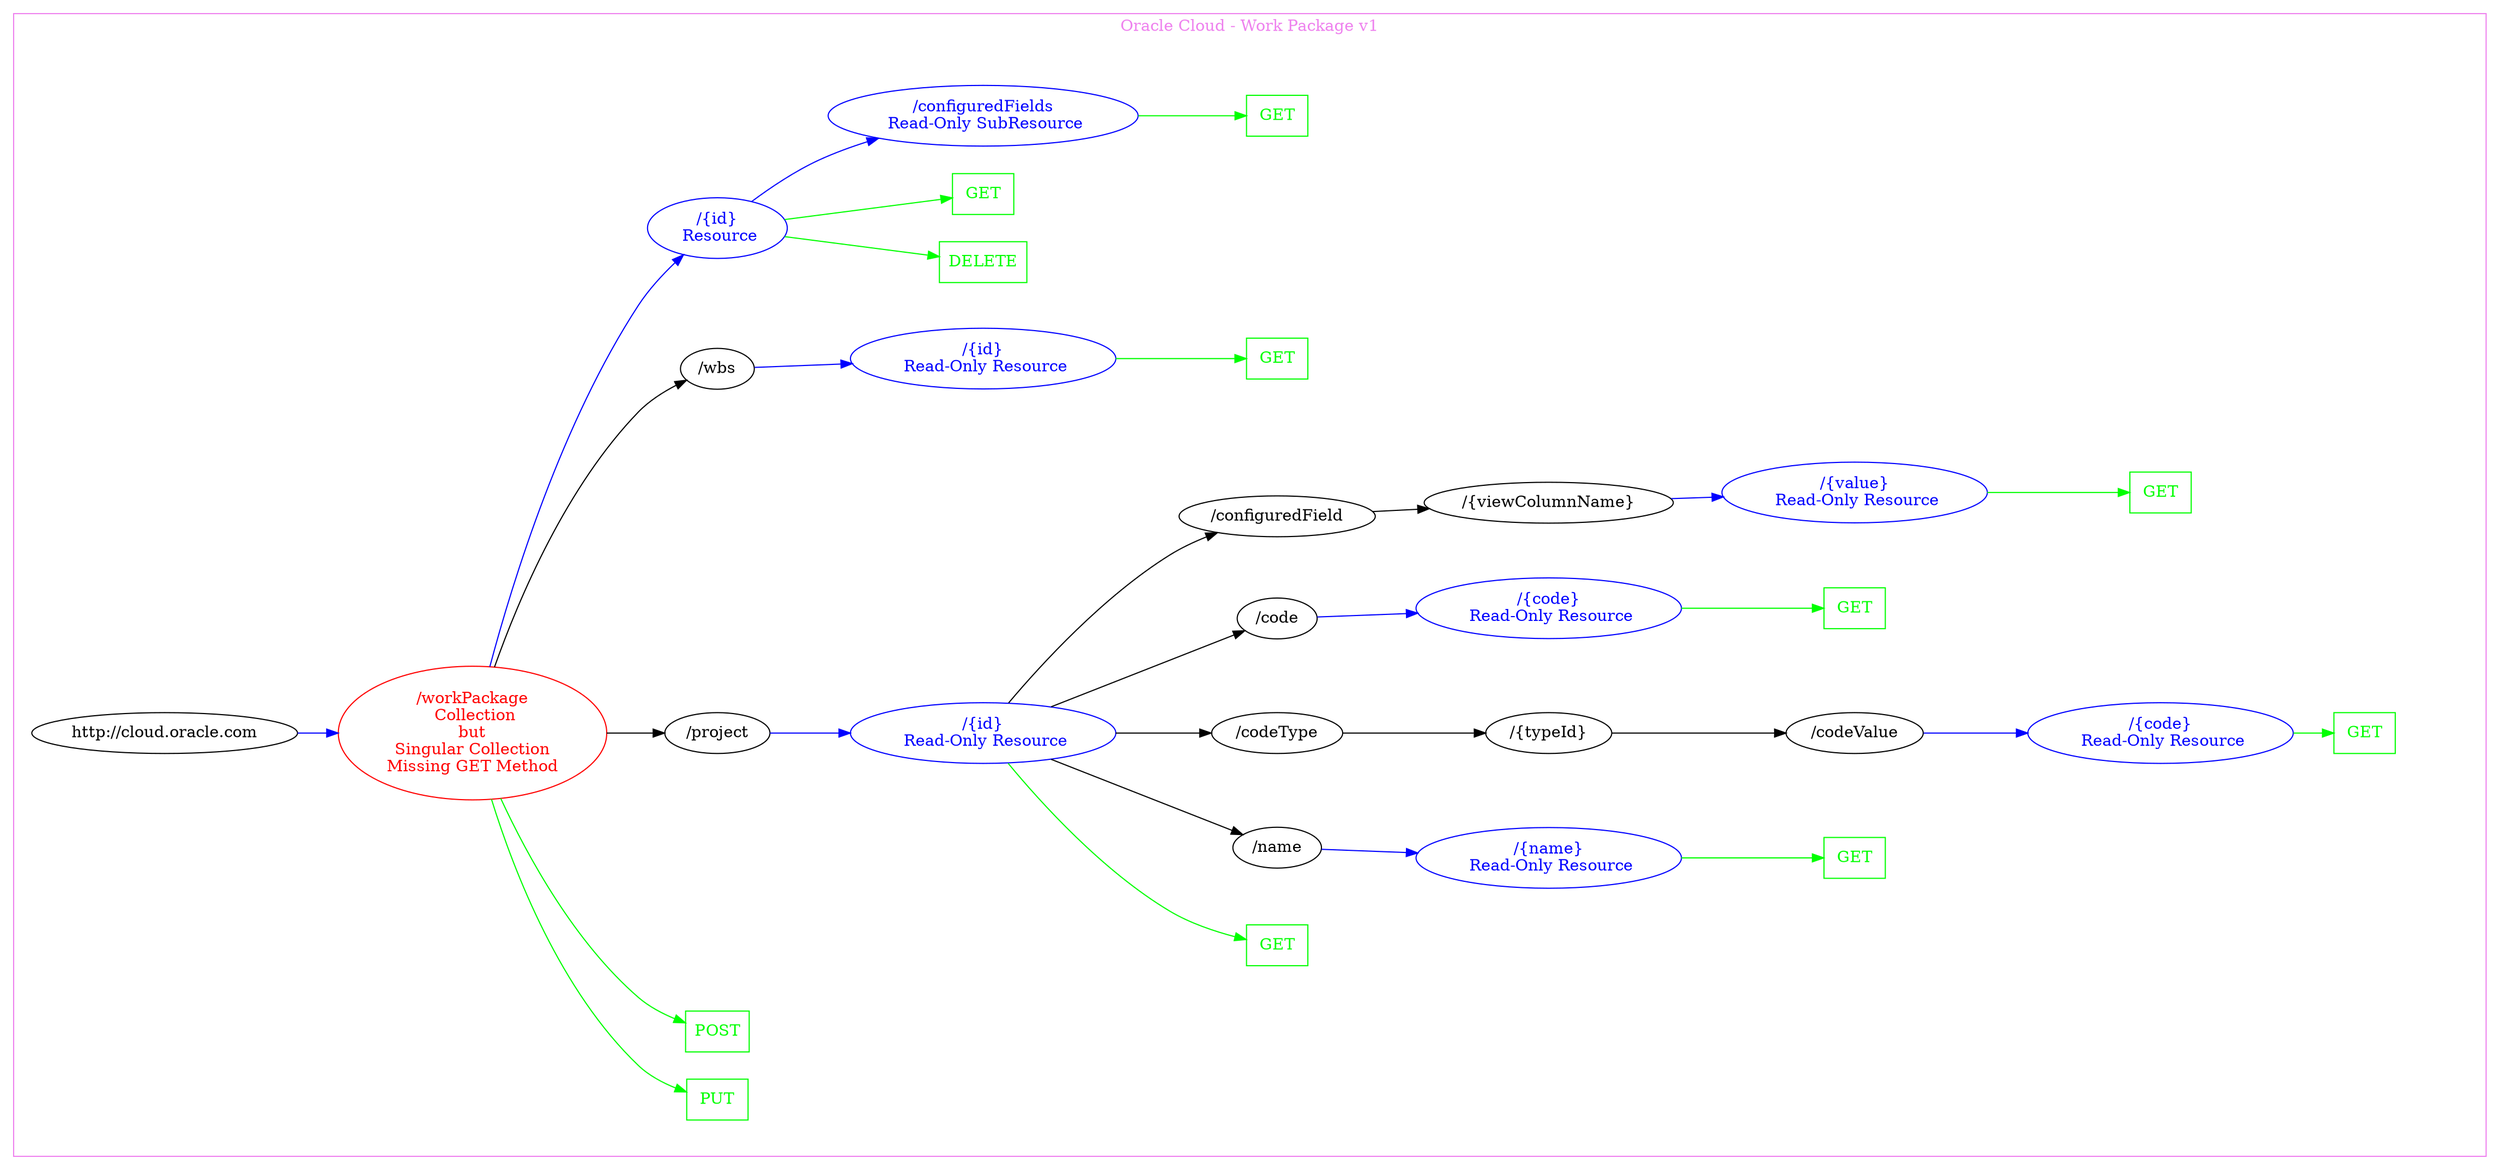 digraph Cloud_Computing_REST_API {
rankdir="LR";
subgraph cluster_0 {
label="Oracle Cloud - Work Package v1"
color=violet
fontcolor=violet
subgraph cluster_1 {
label=""
color=white
fontcolor=white
node1 [label="http://cloud.oracle.com", shape="ellipse", color="black", fontcolor="black"]
node1 -> node2 [color="blue", fontcolor="blue"]
subgraph cluster_2 {
label=""
color=white
fontcolor=white
node2 [label="/workPackage\n Collection\nbut\nSingular Collection\nMissing GET Method", shape="ellipse", color="red", fontcolor="red"]
node2 -> node3 [color="green", fontcolor="green"]
subgraph cluster_3 {
label=""
color=white
fontcolor=white
node3 [label="PUT", shape="box", color="green", fontcolor="green"]
}
node2 -> node4 [color="green", fontcolor="green"]
subgraph cluster_4 {
label=""
color=white
fontcolor=white
node4 [label="POST", shape="box", color="green", fontcolor="green"]
}
node2 -> node5 [color="black", fontcolor="black"]
subgraph cluster_5 {
label=""
color=white
fontcolor=white
node5 [label="/project", shape="ellipse", color="black", fontcolor="black"]
node5 -> node6 [color="blue", fontcolor="blue"]
subgraph cluster_6 {
label=""
color=white
fontcolor=white
node6 [label="/{id}\n Read-Only Resource", shape="ellipse", color="blue", fontcolor="blue"]
node6 -> node7 [color="green", fontcolor="green"]
subgraph cluster_7 {
label=""
color=white
fontcolor=white
node7 [label="GET", shape="box", color="green", fontcolor="green"]
}
node6 -> node8 [color="black", fontcolor="black"]
subgraph cluster_8 {
label=""
color=white
fontcolor=white
node8 [label="/name", shape="ellipse", color="black", fontcolor="black"]
node8 -> node9 [color="blue", fontcolor="blue"]
subgraph cluster_9 {
label=""
color=white
fontcolor=white
node9 [label="/{name}\n Read-Only Resource", shape="ellipse", color="blue", fontcolor="blue"]
node9 -> node10 [color="green", fontcolor="green"]
subgraph cluster_10 {
label=""
color=white
fontcolor=white
node10 [label="GET", shape="box", color="green", fontcolor="green"]
}
}
}
node6 -> node11 [color="black", fontcolor="black"]
subgraph cluster_11 {
label=""
color=white
fontcolor=white
node11 [label="/codeType", shape="ellipse", color="black", fontcolor="black"]
node11 -> node12 [color="black", fontcolor="black"]
subgraph cluster_12 {
label=""
color=white
fontcolor=white
node12 [label="/{typeId}", shape="ellipse", color="black", fontcolor="black"]
node12 -> node13 [color="black", fontcolor="black"]
subgraph cluster_13 {
label=""
color=white
fontcolor=white
node13 [label="/codeValue", shape="ellipse", color="black", fontcolor="black"]
node13 -> node14 [color="blue", fontcolor="blue"]
subgraph cluster_14 {
label=""
color=white
fontcolor=white
node14 [label="/{code}\n Read-Only Resource", shape="ellipse", color="blue", fontcolor="blue"]
node14 -> node15 [color="green", fontcolor="green"]
subgraph cluster_15 {
label=""
color=white
fontcolor=white
node15 [label="GET", shape="box", color="green", fontcolor="green"]
}
}
}
}
}
node6 -> node16 [color="black", fontcolor="black"]
subgraph cluster_16 {
label=""
color=white
fontcolor=white
node16 [label="/code", shape="ellipse", color="black", fontcolor="black"]
node16 -> node17 [color="blue", fontcolor="blue"]
subgraph cluster_17 {
label=""
color=white
fontcolor=white
node17 [label="/{code}\n Read-Only Resource", shape="ellipse", color="blue", fontcolor="blue"]
node17 -> node18 [color="green", fontcolor="green"]
subgraph cluster_18 {
label=""
color=white
fontcolor=white
node18 [label="GET", shape="box", color="green", fontcolor="green"]
}
}
}
node6 -> node19 [color="black", fontcolor="black"]
subgraph cluster_19 {
label=""
color=white
fontcolor=white
node19 [label="/configuredField", shape="ellipse", color="black", fontcolor="black"]
node19 -> node20 [color="black", fontcolor="black"]
subgraph cluster_20 {
label=""
color=white
fontcolor=white
node20 [label="/{viewColumnName}", shape="ellipse", color="black", fontcolor="black"]
node20 -> node21 [color="blue", fontcolor="blue"]
subgraph cluster_21 {
label=""
color=white
fontcolor=white
node21 [label="/{value}\n Read-Only Resource", shape="ellipse", color="blue", fontcolor="blue"]
node21 -> node22 [color="green", fontcolor="green"]
subgraph cluster_22 {
label=""
color=white
fontcolor=white
node22 [label="GET", shape="box", color="green", fontcolor="green"]
}
}
}
}
}
}
node2 -> node23 [color="black", fontcolor="black"]
subgraph cluster_23 {
label=""
color=white
fontcolor=white
node23 [label="/wbs", shape="ellipse", color="black", fontcolor="black"]
node23 -> node24 [color="blue", fontcolor="blue"]
subgraph cluster_24 {
label=""
color=white
fontcolor=white
node24 [label="/{id}\n Read-Only Resource", shape="ellipse", color="blue", fontcolor="blue"]
node24 -> node25 [color="green", fontcolor="green"]
subgraph cluster_25 {
label=""
color=white
fontcolor=white
node25 [label="GET", shape="box", color="green", fontcolor="green"]
}
}
}
node2 -> node26 [color="blue", fontcolor="blue"]
subgraph cluster_26 {
label=""
color=white
fontcolor=white
node26 [label="/{id}\n Resource", shape="ellipse", color="blue", fontcolor="blue"]
node26 -> node27 [color="green", fontcolor="green"]
subgraph cluster_27 {
label=""
color=white
fontcolor=white
node27 [label="DELETE", shape="box", color="green", fontcolor="green"]
}
node26 -> node28 [color="green", fontcolor="green"]
subgraph cluster_28 {
label=""
color=white
fontcolor=white
node28 [label="GET", shape="box", color="green", fontcolor="green"]
}
node26 -> node29 [color="blue", fontcolor="blue"]
subgraph cluster_29 {
label=""
color=white
fontcolor=white
node29 [label="/configuredFields\n Read-Only SubResource", shape="ellipse", color="blue", fontcolor="blue"]
node29 -> node30 [color="green", fontcolor="green"]
subgraph cluster_30 {
label=""
color=white
fontcolor=white
node30 [label="GET", shape="box", color="green", fontcolor="green"]
}
}
}
}
}
}
}
